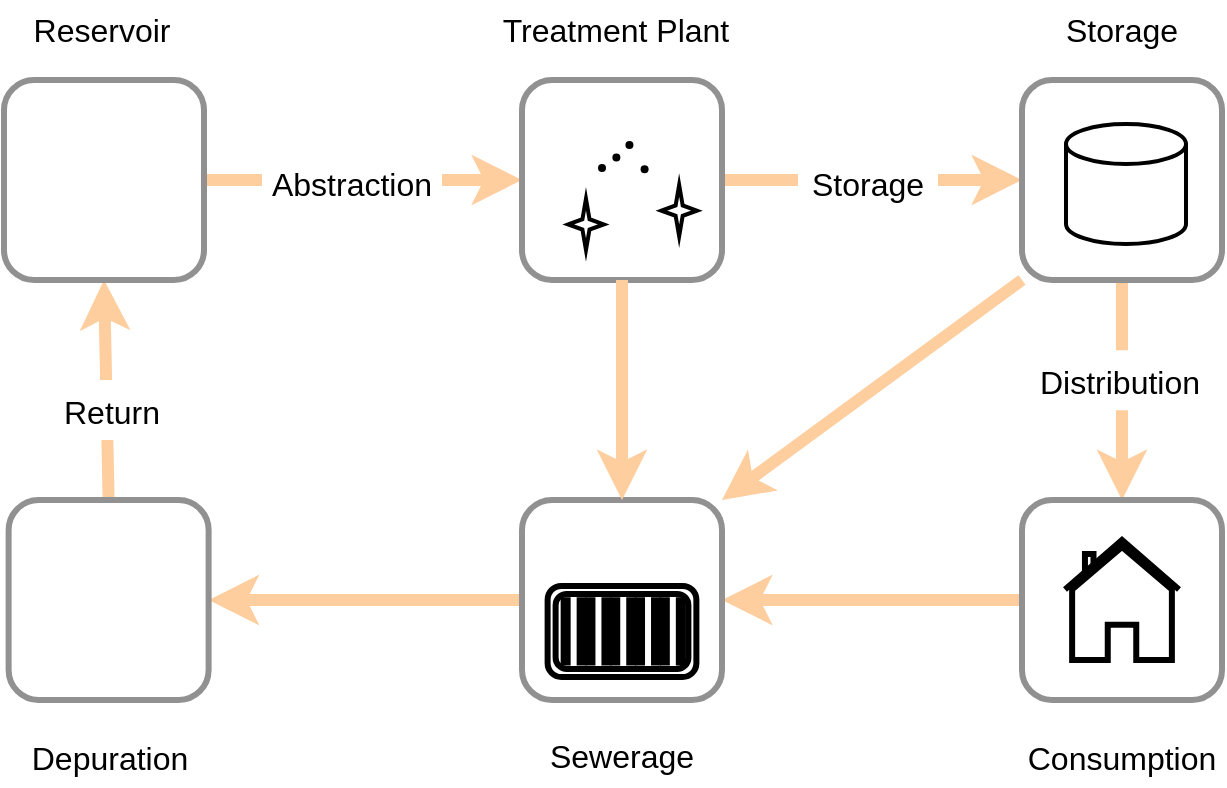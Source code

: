 <mxfile version="21.6.2" type="embed" pages="2">
    <diagram id="uZBdi8j3Q2KFLS6FdFYn" name="water-cycle">
        <mxGraphModel dx="237" dy="146" grid="1" gridSize="10" guides="1" tooltips="1" connect="1" arrows="1" fold="1" page="1" pageScale="1" pageWidth="850" pageHeight="1100" math="0" shadow="0">
            <root>
                <mxCell id="0"/>
                <mxCell id="1" parent="0"/>
                <mxCell id="SlHaAS4gD0f9uBEAn6q1-1" value="&lt;font color=&quot;#000000&quot;&gt;Reservoir&lt;/font&gt;" style="text;html=1;align=center;verticalAlign=middle;whiteSpace=wrap;rounded=1;fontSize=16;perimeterSpacing=0;fontStyle=0;fillColor=default;" parent="1" vertex="1">
                    <mxGeometry x="230" y="300" width="100" height="30" as="geometry"/>
                </mxCell>
                <mxCell id="SlHaAS4gD0f9uBEAn6q1-2" value="" style="endArrow=classic;html=1;rounded=0;fontSize=16;fontColor=#000000;fillColor=#ffe6cc;strokeColor=#FFCE9F;strokeWidth=6;entryX=0;entryY=0.5;entryDx=0;entryDy=0;exitX=1;exitY=0.5;exitDx=0;exitDy=0;" parent="1" source="5" target="13" edge="1">
                    <mxGeometry width="50" height="50" relative="1" as="geometry">
                        <mxPoint x="335" y="386.25" as="sourcePoint"/>
                        <mxPoint x="506" y="386.5" as="targetPoint"/>
                    </mxGeometry>
                </mxCell>
                <mxCell id="SlHaAS4gD0f9uBEAn6q1-3" value="&lt;font color=&quot;#000000&quot;&gt;Treatment Plant&lt;/font&gt;" style="text;html=1;align=center;verticalAlign=middle;whiteSpace=wrap;rounded=1;fontSize=16;perimeterSpacing=0;fontStyle=0;fillColor=default;" parent="1" vertex="1">
                    <mxGeometry x="472" y="300" width="130" height="30" as="geometry"/>
                </mxCell>
                <mxCell id="SlHaAS4gD0f9uBEAn6q1-5" value="&lt;span style=&quot;font-family: &amp;quot;helvetica&amp;quot; ; font-size: 16px ; font-style: normal ; font-weight: 400 ; letter-spacing: normal ; text-indent: 0px ; text-transform: none ; word-spacing: 0px ; display: inline ; float: none&quot;&gt;Abstraction&lt;br&gt;&lt;/span&gt;" style="text;whiteSpace=wrap;html=1;fontSize=17;fontFamily=Verdana;align=center;labelBackgroundColor=none;rounded=1;fillColor=default;" parent="1" vertex="1">
                    <mxGeometry x="360" y="376" width="90" height="30" as="geometry"/>
                </mxCell>
                <mxCell id="SlHaAS4gD0f9uBEAn6q1-10" value="" style="endArrow=classic;html=1;rounded=0;fontSize=16;fontColor=#000000;fillColor=#ffe6cc;strokeColor=#FFCE9F;strokeWidth=6;entryX=0;entryY=0.5;entryDx=0;entryDy=0;exitX=1;exitY=0.5;exitDx=0;exitDy=0;" parent="1" source="13" target="12" edge="1">
                    <mxGeometry width="50" height="50" relative="1" as="geometry">
                        <mxPoint x="593" y="386.5" as="sourcePoint"/>
                        <mxPoint x="760" y="386.0" as="targetPoint"/>
                    </mxGeometry>
                </mxCell>
                <mxCell id="SlHaAS4gD0f9uBEAn6q1-15" value="" style="endArrow=classic;html=1;rounded=0;fontSize=16;fontColor=#000000;fillColor=#ffe6cc;strokeColor=#FFCE9F;strokeWidth=6;exitX=0.5;exitY=1;exitDx=0;exitDy=0;entryX=0.5;entryY=0;entryDx=0;entryDy=0;" parent="1" source="12" target="11" edge="1">
                    <mxGeometry width="50" height="50" relative="1" as="geometry">
                        <mxPoint x="848" y="386" as="sourcePoint"/>
                        <mxPoint x="955.03" y="387.02" as="targetPoint"/>
                    </mxGeometry>
                </mxCell>
                <mxCell id="SlHaAS4gD0f9uBEAn6q1-20" value="&lt;span style=&quot;font-family: helvetica; font-size: 16px; font-style: normal; font-weight: 400; letter-spacing: normal; text-indent: 0px; text-transform: none; word-spacing: 0px; display: inline; float: none;&quot;&gt;Storage&lt;/span&gt;" style="text;whiteSpace=wrap;html=1;fontSize=17;fontFamily=Verdana;align=center;labelBackgroundColor=none;rounded=1;fillColor=default;" parent="1" vertex="1">
                    <mxGeometry x="628" y="376" width="70" height="30" as="geometry"/>
                </mxCell>
                <mxCell id="SlHaAS4gD0f9uBEAn6q1-21" value="" style="endArrow=classic;html=1;rounded=0;fontSize=16;fontColor=#000000;fillColor=#ffe6cc;strokeColor=#FFCE9F;strokeWidth=6;exitX=0;exitY=0.5;exitDx=0;exitDy=0;entryX=1;entryY=0.5;entryDx=0;entryDy=0;" parent="1" source="11" target="22" edge="1">
                    <mxGeometry width="50" height="50" relative="1" as="geometry">
                        <mxPoint x="950" y="545" as="sourcePoint"/>
                        <mxPoint x="820" y="690" as="targetPoint"/>
                    </mxGeometry>
                </mxCell>
                <mxCell id="SlHaAS4gD0f9uBEAn6q1-22" value="" style="endArrow=classic;html=1;rounded=0;fontSize=16;fontColor=#000000;fillColor=#ffe6cc;strokeColor=#FFCE9F;strokeWidth=6;exitX=0;exitY=0.5;exitDx=0;exitDy=0;entryX=1;entryY=0.5;entryDx=0;entryDy=0;" parent="1" source="22" target="10" edge="1">
                    <mxGeometry width="50" height="50" relative="1" as="geometry">
                        <mxPoint x="930" y="620" as="sourcePoint"/>
                        <mxPoint x="850" y="710" as="targetPoint"/>
                    </mxGeometry>
                </mxCell>
                <mxCell id="SlHaAS4gD0f9uBEAn6q1-23" value="&lt;span style=&quot;font-family: &amp;#34;helvetica&amp;#34; ; font-size: 16px ; font-style: normal ; font-weight: 400 ; letter-spacing: normal ; text-indent: 0px ; text-transform: none ; word-spacing: 0px ; display: inline ; float: none&quot;&gt;Consumption&lt;/span&gt;" style="text;whiteSpace=wrap;html=1;fontSize=17;fontFamily=Verdana;align=center;labelBackgroundColor=none;rounded=1;fillColor=default;" parent="1" vertex="1">
                    <mxGeometry x="740" y="662.58" width="100" height="30" as="geometry"/>
                </mxCell>
                <mxCell id="SlHaAS4gD0f9uBEAn6q1-28" value="&lt;span style=&quot;font-family: &amp;#34;helvetica&amp;#34; ; font-size: 16px ; font-style: normal ; font-weight: 400 ; letter-spacing: normal ; text-indent: 0px ; text-transform: none ; word-spacing: 0px ; display: inline ; float: none&quot;&gt;Depuration&lt;/span&gt;" style="text;whiteSpace=wrap;html=1;fontSize=17;fontFamily=Verdana;align=center;labelBackgroundColor=none;rounded=1;fillColor=default;" parent="1" vertex="1">
                    <mxGeometry x="233.31" y="662.58" width="102" height="30" as="geometry"/>
                </mxCell>
                <mxCell id="SlHaAS4gD0f9uBEAn6q1-29" value="&lt;font color=&quot;#000000&quot;&gt;Sewerage&lt;/font&gt;" style="text;html=1;align=center;verticalAlign=middle;whiteSpace=wrap;rounded=1;fontSize=16;perimeterSpacing=0;fontStyle=0;fillColor=default;" parent="1" vertex="1">
                    <mxGeometry x="490" y="662.58" width="100" height="30" as="geometry"/>
                </mxCell>
                <mxCell id="SlHaAS4gD0f9uBEAn6q1-30" value="" style="endArrow=classic;html=1;rounded=0;fontSize=16;fontColor=#000000;fillColor=#ffe6cc;strokeColor=#FFCE9F;strokeWidth=6;exitX=0.5;exitY=0;exitDx=0;exitDy=0;entryX=0.5;entryY=1;entryDx=0;entryDy=0;" parent="1" source="10" target="5" edge="1">
                    <mxGeometry width="50" height="50" relative="1" as="geometry">
                        <mxPoint x="230" y="594.5" as="sourcePoint"/>
                        <mxPoint x="70" y="595" as="targetPoint"/>
                    </mxGeometry>
                </mxCell>
                <mxCell id="SlHaAS4gD0f9uBEAn6q1-36" value="&lt;span style=&quot;font-family: &amp;#34;helvetica&amp;#34; ; font-size: 16px ; font-style: normal ; font-weight: 400 ; letter-spacing: normal ; text-indent: 0px ; text-transform: none ; word-spacing: 0px ; display: inline ; float: none&quot;&gt;Return&lt;/span&gt;" style="text;whiteSpace=wrap;html=1;fontSize=17;fontFamily=Verdana;align=center;labelBackgroundColor=none;rounded=1;fillColor=default;" parent="1" vertex="1">
                    <mxGeometry x="250.66" y="490" width="68.34" height="30" as="geometry"/>
                </mxCell>
                <mxCell id="8" value="" style="group" parent="1" vertex="1" connectable="0">
                    <mxGeometry x="230" y="340" width="103.31" height="100" as="geometry"/>
                </mxCell>
                <mxCell id="5" value="" style="rounded=1;whiteSpace=wrap;html=1;strokeWidth=3;strokeColor=#919191;" parent="8" vertex="1">
                    <mxGeometry x="1" width="100" height="100" as="geometry"/>
                </mxCell>
                <mxCell id="SlHaAS4gD0f9uBEAn6q1-38" value="" style="shape=image;html=1;verticalAlign=top;verticalLabelPosition=bottom;labelBackgroundColor=#ffffff;imageAspect=0;aspect=fixed;image=https://cdn0.iconfinder.com/data/icons/phosphor-regular-vol-4/256/tree-evergreen-128.png;imageBackground=none;" parent="8" vertex="1">
                    <mxGeometry y="6.693" width="43.308" height="43.308" as="geometry"/>
                </mxCell>
                <mxCell id="SlHaAS4gD0f9uBEAn6q1-39" value="" style="shape=image;html=1;verticalAlign=top;verticalLabelPosition=bottom;labelBackgroundColor=#ffffff;imageAspect=0;aspect=fixed;image=https://cdn0.iconfinder.com/data/icons/phosphor-regular-vol-4/256/tree-evergreen-128.png;imageBackground=none;" parent="8" vertex="1">
                    <mxGeometry x="28.915" y="13.46" width="43.308" height="43.308" as="geometry"/>
                </mxCell>
                <mxCell id="SlHaAS4gD0f9uBEAn6q1-40" value="" style="shape=image;html=1;verticalAlign=top;verticalLabelPosition=bottom;labelBackgroundColor=#ffffff;imageAspect=0;aspect=fixed;image=https://cdn0.iconfinder.com/data/icons/phosphor-regular-vol-4/256/tree-evergreen-128.png;imageBackground=none;" parent="8" vertex="1">
                    <mxGeometry x="60.002" y="6.69" width="43.308" height="43.308" as="geometry"/>
                </mxCell>
                <mxCell id="SlHaAS4gD0f9uBEAn6q1-41" value="" style="shape=image;html=1;verticalAlign=top;verticalLabelPosition=bottom;labelBackgroundColor=#ffffff;imageAspect=0;aspect=fixed;image=https://cdn3.iconfinder.com/data/icons/summer-glyph-24-px/24/Ocean_sea_sea_waves_water_water_waves-128.png;imageBackground=none;" parent="8" vertex="1">
                    <mxGeometry x="9.028" y="46.618" width="43.308" height="43.308" as="geometry"/>
                </mxCell>
                <mxCell id="SlHaAS4gD0f9uBEAn6q1-42" value="" style="shape=image;html=1;verticalAlign=top;verticalLabelPosition=bottom;labelBackgroundColor=#ffffff;imageAspect=0;aspect=fixed;image=https://cdn3.iconfinder.com/data/icons/summer-glyph-24-px/24/Ocean_sea_sea_waves_water_water_waves-128.png;imageBackground=none;" parent="8" vertex="1">
                    <mxGeometry x="43.347" y="50.002" width="43.308" height="43.308" as="geometry"/>
                </mxCell>
                <mxCell id="14" value="" style="group" parent="1" vertex="1" connectable="0">
                    <mxGeometry x="490" y="340.0" width="100" height="100" as="geometry"/>
                </mxCell>
                <mxCell id="13" value="" style="rounded=1;whiteSpace=wrap;html=1;strokeWidth=3;strokeColor=#919191;" parent="14" vertex="1">
                    <mxGeometry width="100" height="100" as="geometry"/>
                </mxCell>
                <mxCell id="SlHaAS4gD0f9uBEAn6q1-45" value="" style="shape=waypoint;sketch=0;size=6;pointerEvents=1;points=[];fillColor=none;resizable=0;rotatable=0;perimeter=centerPerimeter;snapToPoint=1;labelBackgroundColor=none;fontColor=#000000;strokeWidth=0;" parent="14" vertex="1">
                    <mxGeometry x="26.938" y="18.5" width="40" height="40" as="geometry"/>
                </mxCell>
                <mxCell id="SlHaAS4gD0f9uBEAn6q1-46" value="" style="shape=image;html=1;verticalAlign=top;verticalLabelPosition=bottom;labelBackgroundColor=#ffffff;imageAspect=0;aspect=fixed;image=https://cdn1.iconfinder.com/data/icons/ionicons-outline-vol-2/512/water-outline-128.png;sketch=0;" parent="14" vertex="1">
                    <mxGeometry x="10" y="10.0" width="80" height="80" as="geometry"/>
                </mxCell>
                <mxCell id="SlHaAS4gD0f9uBEAn6q1-48" value="" style="shape=waypoint;sketch=0;size=6;pointerEvents=1;points=[];fillColor=none;resizable=0;rotatable=0;perimeter=centerPerimeter;snapToPoint=1;labelBackgroundColor=none;fontColor=#000000;strokeWidth=0;" parent="14" vertex="1">
                    <mxGeometry x="41.047" y="24.375" width="40" height="40" as="geometry"/>
                </mxCell>
                <mxCell id="SlHaAS4gD0f9uBEAn6q1-49" value="" style="shape=waypoint;sketch=0;size=6;pointerEvents=1;points=[];fillColor=none;resizable=0;rotatable=0;perimeter=centerPerimeter;snapToPoint=1;labelBackgroundColor=none;fontColor=#000000;strokeWidth=0;" parent="14" vertex="1">
                    <mxGeometry x="19.75" y="23.75" width="40" height="40" as="geometry"/>
                </mxCell>
                <mxCell id="SlHaAS4gD0f9uBEAn6q1-50" value="" style="shape=waypoint;sketch=0;size=6;pointerEvents=1;points=[];fillColor=none;resizable=0;rotatable=0;perimeter=centerPerimeter;snapToPoint=1;labelBackgroundColor=none;fontColor=#000000;strokeWidth=0;" parent="14" vertex="1">
                    <mxGeometry x="33.469" y="12.25" width="40" height="40" as="geometry"/>
                </mxCell>
                <mxCell id="SlHaAS4gD0f9uBEAn6q1-51" value="" style="verticalLabelPosition=bottom;verticalAlign=top;html=1;shape=mxgraph.basic.4_point_star_2;dx=0.8;sketch=0;strokeWidth=2;" parent="14" vertex="1">
                    <mxGeometry x="23.125" y="59.375" width="17.719" height="25.625" as="geometry"/>
                </mxCell>
                <mxCell id="SlHaAS4gD0f9uBEAn6q1-52" value="" style="verticalLabelPosition=bottom;verticalAlign=top;html=1;shape=mxgraph.basic.4_point_star_2;dx=0.8;sketch=0;strokeWidth=2;" parent="14" vertex="1">
                    <mxGeometry x="69.719" y="52.5" width="17.719" height="25.625" as="geometry"/>
                </mxCell>
                <mxCell id="15" value="" style="group" parent="1" vertex="1" connectable="0">
                    <mxGeometry x="740" y="340" width="100" height="100" as="geometry"/>
                </mxCell>
                <mxCell id="12" value="" style="rounded=1;whiteSpace=wrap;html=1;strokeWidth=3;strokeColor=#919191;" parent="15" vertex="1">
                    <mxGeometry width="100" height="100" as="geometry"/>
                </mxCell>
                <mxCell id="4" value="" style="group;strokeWidth=1;" parent="15" vertex="1" connectable="0">
                    <mxGeometry x="22" y="22.0" width="60" height="60" as="geometry"/>
                </mxCell>
                <mxCell id="SlHaAS4gD0f9uBEAn6q1-63" value="" style="strokeWidth=2;html=1;shape=mxgraph.flowchart.database;whiteSpace=wrap;labelBackgroundColor=#ffffff;sketch=0;fillStyle=solid;strokeColor=default;fontFamily=Helvetica;fontSize=12;fontColor=default;fillColor=default;" parent="4" vertex="1">
                    <mxGeometry width="60" height="60" as="geometry"/>
                </mxCell>
                <mxCell id="SlHaAS4gD0f9uBEAn6q1-64" value="" style="shape=image;html=1;verticalAlign=top;verticalLabelPosition=bottom;labelBackgroundColor=#ffffff;imageAspect=0;aspect=fixed;image=https://cdn1.iconfinder.com/data/icons/ionicons-outline-vol-2/512/water-outline-128.png;sketch=0;fillStyle=solid;strokeColor=default;strokeWidth=0;fontFamily=Helvetica;fontSize=12;fontColor=default;fillColor=default;imageBorder=none;" parent="4" vertex="1">
                    <mxGeometry x="10" y="20" width="40" height="40" as="geometry"/>
                </mxCell>
                <mxCell id="16" value="" style="group" parent="1" vertex="1" connectable="0">
                    <mxGeometry x="740" y="550" width="100" height="100" as="geometry"/>
                </mxCell>
                <mxCell id="11" value="" style="rounded=1;whiteSpace=wrap;html=1;strokeWidth=3;strokeColor=#919191;" parent="16" vertex="1">
                    <mxGeometry width="100" height="100" as="geometry"/>
                </mxCell>
                <mxCell id="SlHaAS4gD0f9uBEAn6q1-58" value="" style="html=1;verticalLabelPosition=bottom;align=center;labelBackgroundColor=#ffffff;verticalAlign=top;strokeWidth=3;strokeColor=#000000;shadow=0;dashed=0;shape=mxgraph.ios7.icons.home;sketch=0;fillStyle=solid;fontFamily=Helvetica;fontSize=12;fontColor=default;fillColor=default;" parent="16" vertex="1">
                    <mxGeometry x="21.5" y="20.0" width="57" height="60" as="geometry"/>
                </mxCell>
                <mxCell id="20" value="" style="group" parent="1" vertex="1" connectable="0">
                    <mxGeometry x="233.31" y="550" width="100" height="103" as="geometry"/>
                </mxCell>
                <mxCell id="10" value="" style="rounded=1;whiteSpace=wrap;html=1;strokeWidth=3;strokeColor=#919191;" parent="20" vertex="1">
                    <mxGeometry width="100" height="100" as="geometry"/>
                </mxCell>
                <mxCell id="SlHaAS4gD0f9uBEAn6q1-59" value="" style="group" parent="20" vertex="1" connectable="0">
                    <mxGeometry x="10" y="10" width="84" height="93" as="geometry"/>
                </mxCell>
                <mxCell id="SlHaAS4gD0f9uBEAn6q1-60" value="" style="shape=image;html=1;verticalAlign=top;verticalLabelPosition=bottom;labelBackgroundColor=#ffffff;imageAspect=0;aspect=fixed;image=https://cdn1.iconfinder.com/data/icons/ionicons-outline-vol-2/512/water-outline-128.png;sketch=0;fillStyle=solid;strokeColor=default;strokeWidth=0;fontFamily=Helvetica;fontSize=12;fontColor=default;fillColor=default;" parent="SlHaAS4gD0f9uBEAn6q1-59" vertex="1">
                    <mxGeometry width="84" height="84" as="geometry"/>
                </mxCell>
                <mxCell id="35" value="" style="shape=image;html=1;verticalAlign=top;verticalLabelPosition=bottom;labelBackgroundColor=#ffffff;imageAspect=0;aspect=fixed;image=https://cdn1.iconfinder.com/data/icons/material-audio-video/22/loop-128.png" vertex="1" parent="SlHaAS4gD0f9uBEAn6q1-59">
                    <mxGeometry x="25.58" y="28.08" width="30" height="30" as="geometry"/>
                </mxCell>
                <mxCell id="30" value="" style="group" parent="1" vertex="1" connectable="0">
                    <mxGeometry x="490" y="550" width="100" height="103" as="geometry"/>
                </mxCell>
                <mxCell id="21" value="" style="group" parent="30" vertex="1" connectable="0">
                    <mxGeometry width="100" height="103" as="geometry"/>
                </mxCell>
                <mxCell id="22" value="" style="rounded=1;whiteSpace=wrap;html=1;strokeWidth=3;strokeColor=#919191;" parent="21" vertex="1">
                    <mxGeometry width="100" height="100" as="geometry"/>
                </mxCell>
                <mxCell id="27" value="" style="group;aspect=fixed;" parent="30" vertex="1" connectable="0">
                    <mxGeometry x="12.81" y="18.5" width="74.38" height="70" as="geometry"/>
                </mxCell>
                <mxCell id="SlHaAS4gD0f9uBEAn6q1-76" value="" style="shape=ext;double=1;rounded=1;whiteSpace=wrap;html=1;labelBackgroundColor=#ffffff;fillStyle=auto;strokeWidth=3;fontFamily=Helvetica;fontSize=12;perimeterSpacing=0;shadow=0;glass=0;" parent="27" vertex="1">
                    <mxGeometry y="24.472" width="74.38" height="45.528" as="geometry"/>
                </mxCell>
                <mxCell id="SlHaAS4gD0f9uBEAn6q1-77" value="" style="shape=link;html=1;rounded=0;strokeWidth=5;fontFamily=Helvetica;fontSize=12;fontColor=default;" parent="27" edge="1">
                    <mxGeometry x="-1" y="191" width="100" relative="1" as="geometry">
                        <mxPoint x="13.016" y="64.309" as="sourcePoint"/>
                        <mxPoint x="13.016" y="30.163" as="targetPoint"/>
                        <mxPoint x="1" y="20" as="offset"/>
                    </mxGeometry>
                </mxCell>
                <mxCell id="SlHaAS4gD0f9uBEAn6q1-78" value="" style="shape=link;html=1;rounded=0;strokeWidth=5;fontFamily=Helvetica;fontSize=12;fontColor=default;" parent="27" edge="1">
                    <mxGeometry x="-1" y="191" width="100" relative="1" as="geometry">
                        <mxPoint x="25.413" y="64.309" as="sourcePoint"/>
                        <mxPoint x="25.413" y="30.163" as="targetPoint"/>
                        <mxPoint x="1" y="20" as="offset"/>
                    </mxGeometry>
                </mxCell>
                <mxCell id="SlHaAS4gD0f9uBEAn6q1-79" value="" style="shape=link;html=1;rounded=0;strokeWidth=5;fontFamily=Helvetica;fontSize=12;fontColor=default;" parent="27" edge="1">
                    <mxGeometry x="-1" y="191" width="100" relative="1" as="geometry">
                        <mxPoint x="37.81" y="64.309" as="sourcePoint"/>
                        <mxPoint x="37.81" y="30.163" as="targetPoint"/>
                        <mxPoint x="1" y="20" as="offset"/>
                    </mxGeometry>
                </mxCell>
                <mxCell id="SlHaAS4gD0f9uBEAn6q1-80" value="" style="shape=link;html=1;rounded=0;strokeWidth=5;fontFamily=Helvetica;fontSize=12;fontColor=default;" parent="27" edge="1">
                    <mxGeometry x="-1" y="191" width="100" relative="1" as="geometry">
                        <mxPoint x="50.206" y="64.309" as="sourcePoint"/>
                        <mxPoint x="50.206" y="30.163" as="targetPoint"/>
                        <mxPoint x="1" y="20" as="offset"/>
                    </mxGeometry>
                </mxCell>
                <mxCell id="SlHaAS4gD0f9uBEAn6q1-81" value="" style="shape=link;html=1;rounded=0;strokeWidth=5;fontFamily=Helvetica;fontSize=12;fontColor=default;" parent="27" edge="1">
                    <mxGeometry x="-1" y="191" width="100" relative="1" as="geometry">
                        <mxPoint x="62.603" y="64.309" as="sourcePoint"/>
                        <mxPoint x="62.603" y="30.163" as="targetPoint"/>
                        <mxPoint x="1" y="20" as="offset"/>
                    </mxGeometry>
                </mxCell>
                <mxCell id="29" value="" style="shape=image;html=1;verticalAlign=top;verticalLabelPosition=bottom;labelBackgroundColor=#ffffff;imageAspect=0;aspect=fixed;image=https://cdn1.iconfinder.com/data/icons/ionicons-outline-vol-2/512/water-outline-128.png;sketch=0;fillStyle=solid;strokeColor=default;strokeWidth=0;fontFamily=Helvetica;fontSize=12;fontColor=default;fillColor=default;imageBorder=none;" parent="27" vertex="1">
                    <mxGeometry x="17.19" y="-15.53" width="40" height="40" as="geometry"/>
                </mxCell>
                <mxCell id="31" value="&lt;font color=&quot;#000000&quot;&gt;Storage&lt;/font&gt;" style="text;html=1;align=center;verticalAlign=middle;whiteSpace=wrap;rounded=1;fontSize=16;perimeterSpacing=0;fontStyle=0;fillColor=default;" parent="1" vertex="1">
                    <mxGeometry x="740" y="300" width="100" height="30" as="geometry"/>
                </mxCell>
                <mxCell id="32" value="" style="endArrow=classic;html=1;rounded=0;fontSize=16;fontColor=#000000;fillColor=#ffe6cc;strokeColor=#FFCE9F;strokeWidth=6;exitX=0;exitY=1;exitDx=0;exitDy=0;entryX=1;entryY=0;entryDx=0;entryDy=0;" parent="1" source="12" target="22" edge="1">
                    <mxGeometry width="50" height="50" relative="1" as="geometry">
                        <mxPoint x="800" y="450" as="sourcePoint"/>
                        <mxPoint x="800" y="560" as="targetPoint"/>
                    </mxGeometry>
                </mxCell>
                <mxCell id="33" value="" style="endArrow=classic;html=1;rounded=0;fontSize=16;fontColor=#000000;fillColor=#ffe6cc;strokeColor=#FFCE9F;strokeWidth=6;exitX=0.5;exitY=1;exitDx=0;exitDy=0;entryX=0.5;entryY=0;entryDx=0;entryDy=0;" parent="1" source="13" target="22" edge="1">
                    <mxGeometry width="50" height="50" relative="1" as="geometry">
                        <mxPoint x="750" y="450" as="sourcePoint"/>
                        <mxPoint x="600" y="560" as="targetPoint"/>
                    </mxGeometry>
                </mxCell>
                <mxCell id="SlHaAS4gD0f9uBEAn6q1-4" value="&lt;span style=&quot;font-family: &amp;#34;helvetica&amp;#34; ; font-size: 16px ; font-style: normal ; font-weight: 400 ; letter-spacing: normal ; text-indent: 0px ; text-transform: none ; word-spacing: 0px ; display: inline ; float: none&quot;&gt;Distribution&lt;/span&gt;" style="text;whiteSpace=wrap;html=1;fontSize=17;fontFamily=Verdana;align=center;labelBackgroundColor=none;rounded=1;fillColor=default;" parent="1" vertex="1">
                    <mxGeometry x="739" y="475.15" width="100" height="30" as="geometry"/>
                </mxCell>
            </root>
        </mxGraphModel>
    </diagram>
    <diagram id="qugD-ClCj9LAYJ-hbDgu" name="smart-city">
        <mxGraphModel dx="1019" dy="-1574" grid="1" gridSize="10" guides="1" tooltips="1" connect="1" arrows="1" fold="1" page="1" pageScale="1" pageWidth="850" pageHeight="1100" math="0" shadow="0">
            <root>
                <mxCell id="0"/>
                <mxCell id="1" parent="0"/>
                <mxCell id="ugpPyibBAcFRLjeaAV24-1" value="" style="group;aspect=fixed;" vertex="1" connectable="0" parent="1">
                    <mxGeometry x="230" y="2360" width="390" height="390" as="geometry"/>
                </mxCell>
                <mxCell id="ugpPyibBAcFRLjeaAV24-2" value="&lt;span style=&quot;font-size: 30px;&quot;&gt;&lt;b style=&quot;font-size: 21px;&quot;&gt;&lt;font style=&quot;font-size: 21px;&quot; color=&quot;#1a1a1a&quot;&gt;SMART&lt;br&gt;CITY&lt;/font&gt;&lt;br&gt;&lt;/b&gt;&lt;/span&gt;" style="shape=hexagon;perimeter=hexagonPerimeter2;whiteSpace=wrap;html=1;shadow=0;labelBackgroundColor=none;strokeColor=#666666;fillColor=#f5f5f5;fontFamily=Helvetica;fontSize=23;fontColor=#333333;align=center;strokeWidth=3;" vertex="1" parent="ugpPyibBAcFRLjeaAV24-1">
                    <mxGeometry x="117.039" y="130.066" width="155.921" height="129.934" as="geometry"/>
                </mxCell>
                <mxCell id="ugpPyibBAcFRLjeaAV24-3" value="" style="triangle;whiteSpace=wrap;html=1;shadow=0;labelBackgroundColor=none;strokeColor=none;fillColor=#FFFFFF;fontFamily=Helvetica;fontSize=17;fontColor=#23445d;align=center;rotation=90;gradientColor=none;flipV=1;flipH=1;opacity=20;" vertex="1" parent="ugpPyibBAcFRLjeaAV24-1">
                    <mxGeometry x="57.5" y="139.0" width="36.0" height="76.0" as="geometry"/>
                </mxCell>
                <mxCell id="ugpPyibBAcFRLjeaAV24-4" value="&lt;font style=&quot;font-size: 18px;&quot;&gt;Public&lt;br&gt;Safety&lt;br&gt;&lt;/font&gt;" style="shape=hexagon;perimeter=hexagonPerimeter2;whiteSpace=wrap;html=1;shadow=0;labelBackgroundColor=none;strokeColor=#d6b656;fillColor=#fff2cc;fontFamily=Helvetica;fontSize=23;align=center;strokeWidth=3;" vertex="1" parent="ugpPyibBAcFRLjeaAV24-1">
                    <mxGeometry x="117.039" width="155.921" height="129.934" as="geometry"/>
                </mxCell>
                <mxCell id="ugpPyibBAcFRLjeaAV24-5" value="&lt;font style=&quot;font-size: 18px;&quot;&gt;Waste&lt;br&gt;Management&lt;/font&gt;" style="shape=hexagon;perimeter=hexagonPerimeter2;whiteSpace=wrap;html=1;shadow=0;labelBackgroundColor=none;strokeColor=#B85450;fillColor=#f8cecc;fontFamily=Helvetica;fontSize=23;align=center;strokeWidth=3;" vertex="1" parent="ugpPyibBAcFRLjeaAV24-1">
                    <mxGeometry x="234.079" y="64.766" width="155.921" height="129.934" as="geometry"/>
                </mxCell>
                <mxCell id="ugpPyibBAcFRLjeaAV24-6" value="&lt;font style=&quot;font-size: 18px;&quot;&gt;Smart&lt;br&gt;Parking&lt;br&gt;&lt;/font&gt;" style="shape=hexagon;perimeter=hexagonPerimeter2;whiteSpace=wrap;html=1;shadow=0;labelBackgroundColor=none;strokeColor=#9673a6;fillColor=#e1d5e7;fontFamily=Helvetica;fontSize=23;align=center;strokeWidth=3;" vertex="1" parent="ugpPyibBAcFRLjeaAV24-1">
                    <mxGeometry x="234.079" y="194.799" width="155.921" height="129.934" as="geometry"/>
                </mxCell>
                <mxCell id="ugpPyibBAcFRLjeaAV24-7" value="&lt;font style=&quot;font-size: 18px;&quot;&gt;Street&lt;br&gt;Lightning&lt;br&gt;&lt;/font&gt;" style="shape=hexagon;perimeter=hexagonPerimeter2;whiteSpace=wrap;html=1;shadow=0;labelBackgroundColor=none;strokeColor=#82b366;fillColor=#d5e8d4;fontFamily=Helvetica;fontSize=23;align=center;strokeWidth=3;" vertex="1" parent="ugpPyibBAcFRLjeaAV24-1">
                    <mxGeometry x="117.039" y="260.066" width="155.921" height="129.934" as="geometry"/>
                </mxCell>
                <mxCell id="ugpPyibBAcFRLjeaAV24-8" value="&lt;font style=&quot;font-size: 18px;&quot;&gt;Public&lt;br&gt;Transport&lt;br&gt;&lt;/font&gt;" style="shape=hexagon;perimeter=hexagonPerimeter2;whiteSpace=wrap;html=1;shadow=0;labelBackgroundColor=none;strokeColor=#6c8ebf;fillColor=#dae8fc;fontFamily=Helvetica;fontSize=23;align=center;strokeWidth=3;" vertex="1" parent="ugpPyibBAcFRLjeaAV24-1">
                    <mxGeometry y="194.799" width="155.921" height="129.934" as="geometry"/>
                </mxCell>
                <mxCell id="ugpPyibBAcFRLjeaAV24-9" value="&lt;font style=&quot;font-size: 18px;&quot;&gt;Road&lt;br&gt;Traffic&lt;br&gt;&lt;/font&gt;" style="shape=hexagon;perimeter=hexagonPerimeter2;whiteSpace=wrap;html=1;shadow=0;labelBackgroundColor=none;strokeColor=#D79B00;fillColor=#ffe6cc;fontFamily=Helvetica;fontSize=23;align=center;strokeWidth=3;" vertex="1" parent="ugpPyibBAcFRLjeaAV24-1">
                    <mxGeometry x="5.684e-14" y="64.766" width="155.921" height="129.934" as="geometry"/>
                </mxCell>
                <mxCell id="ugpPyibBAcFRLjeaAV24-10" value="" style="triangle;whiteSpace=wrap;html=1;shadow=0;labelBackgroundColor=none;strokeColor=none;fillColor=#B85450;fontFamily=Helvetica;fontSize=17;fontColor=#23445d;align=center;rotation=31;gradientColor=none;strokeWidth=3;" vertex="1" parent="ugpPyibBAcFRLjeaAV24-1">
                    <mxGeometry x="252.75" y="82.0" width="17.5" height="36.5" as="geometry"/>
                </mxCell>
                <mxCell id="ugpPyibBAcFRLjeaAV24-11" value="" style="triangle;whiteSpace=wrap;html=1;shadow=0;labelBackgroundColor=none;strokeColor=none;fillColor=#6C8EBF;fontFamily=Helvetica;fontSize=17;fontColor=#23445d;align=center;rotation=31;gradientColor=none;flipH=1;strokeWidth=3;" vertex="1" parent="ugpPyibBAcFRLjeaAV24-1">
                    <mxGeometry x="120.0" y="270.0" width="17.5" height="36.5" as="geometry"/>
                </mxCell>
                <mxCell id="ugpPyibBAcFRLjeaAV24-12" value="" style="triangle;whiteSpace=wrap;html=1;shadow=0;labelBackgroundColor=none;strokeColor=#d6b656;fillColor=#D6B656;fontFamily=Helvetica;fontSize=17;align=center;rotation=329;strokeWidth=3;" vertex="1" parent="ugpPyibBAcFRLjeaAV24-1">
                    <mxGeometry x="135.0" y="74.5" width="17.5" height="36.5" as="geometry"/>
                </mxCell>
                <mxCell id="ugpPyibBAcFRLjeaAV24-13" value="" style="triangle;whiteSpace=wrap;html=1;shadow=0;labelBackgroundColor=none;strokeColor=none;fillColor=#82B366;fontFamily=Helvetica;fontSize=17;fontColor=#23445d;align=center;rotation=329;gradientColor=none;flipH=1;strokeWidth=3;" vertex="1" parent="ugpPyibBAcFRLjeaAV24-1">
                    <mxGeometry x="236.5" y="277.5" width="17.5" height="36.5" as="geometry"/>
                </mxCell>
                <mxCell id="ugpPyibBAcFRLjeaAV24-14" value="" style="triangle;whiteSpace=wrap;html=1;shadow=0;labelBackgroundColor=none;strokeColor=none;fillColor=#9673A6;fontFamily=Helvetica;fontSize=17;fontColor=#23445d;align=center;rotation=90;gradientColor=none;strokeWidth=3;" vertex="1" parent="ugpPyibBAcFRLjeaAV24-1">
                    <mxGeometry x="303.289" y="184.75" width="17.5" height="36.5" as="geometry"/>
                </mxCell>
                <mxCell id="ugpPyibBAcFRLjeaAV24-15" value="" style="triangle;whiteSpace=wrap;html=1;shadow=0;labelBackgroundColor=none;strokeColor=none;fillColor=#D79B00;fontFamily=Helvetica;fontSize=17;fontColor=#23445d;align=center;rotation=90;gradientColor=none;flipH=1;strokeWidth=3;" vertex="1" parent="ugpPyibBAcFRLjeaAV24-1">
                    <mxGeometry x="69.211" y="167.75" width="17.5" height="36.5" as="geometry"/>
                </mxCell>
            </root>
        </mxGraphModel>
    </diagram>
</mxfile>